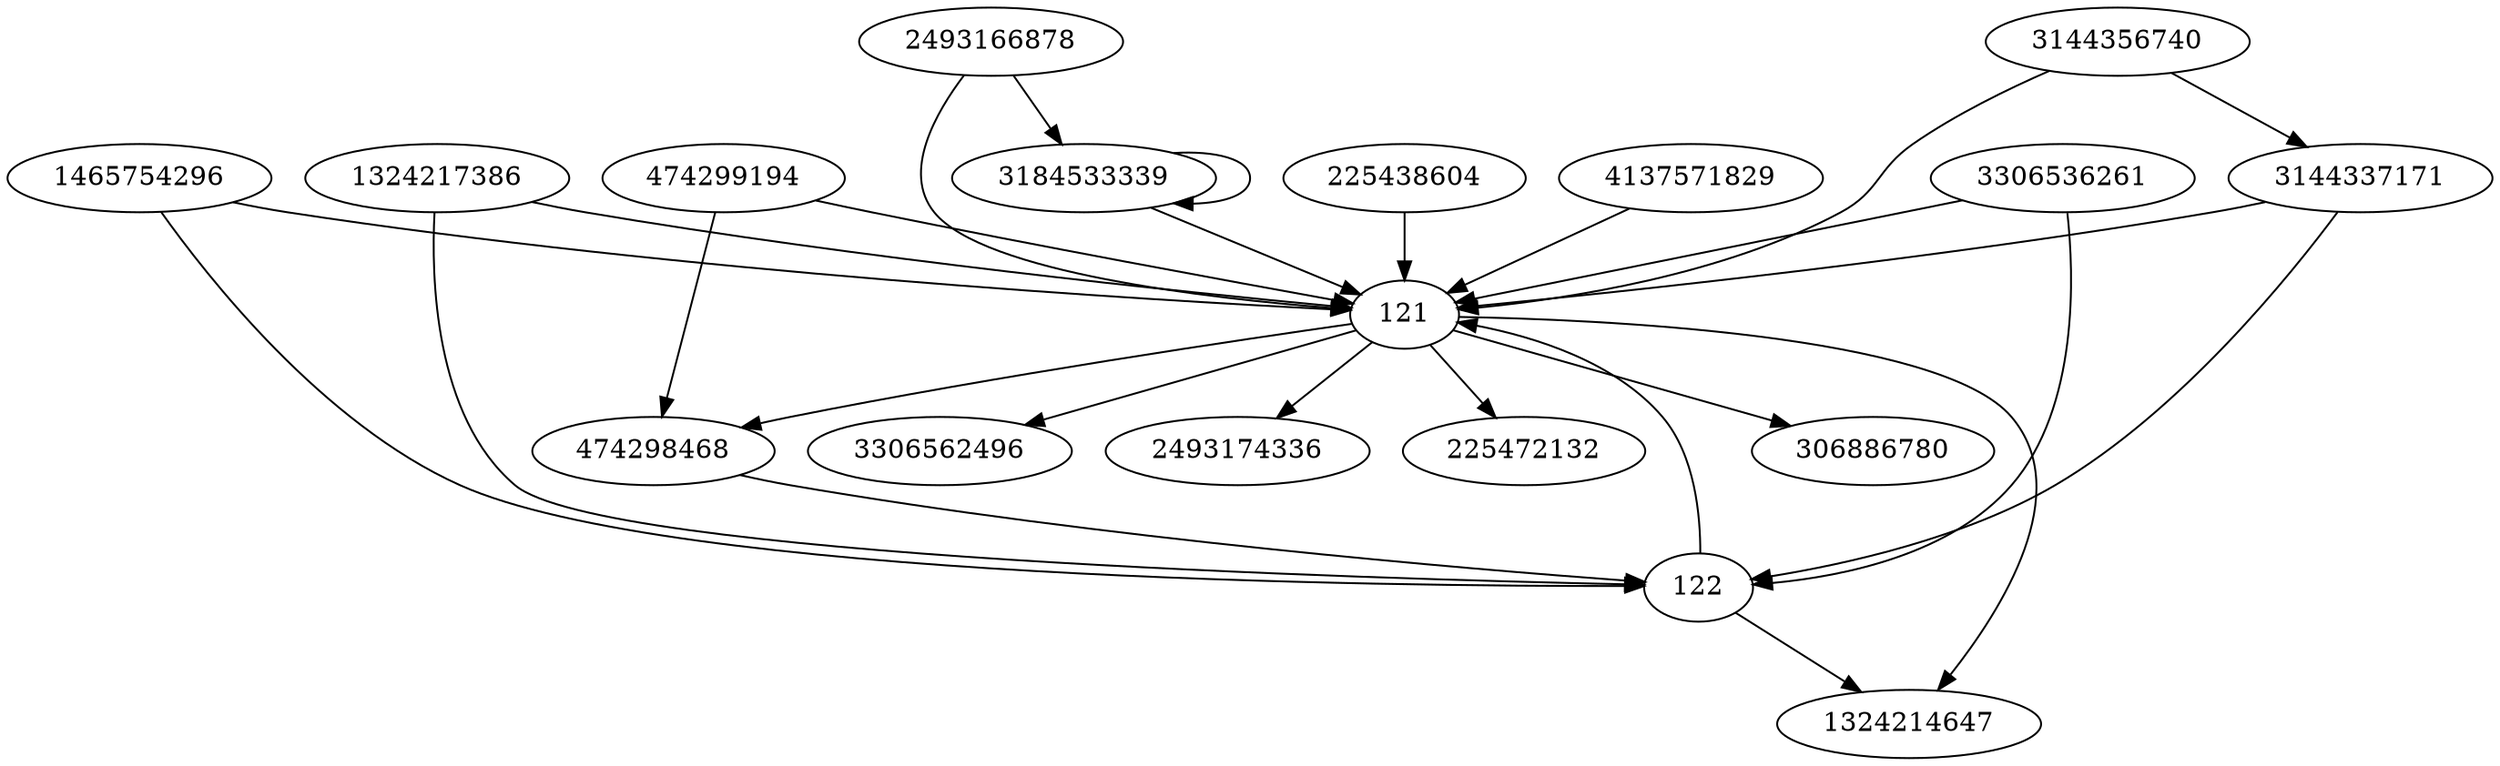 digraph  {
3306562496;
2493174336;
3144356740;
3306536261;
474298468;
225472132;
1324217386;
225438604;
474299194;
3144337171;
4137571829;
1324214647;
1465754296;
121;
122;
3184533339;
306886780;
2493166878;
3144356740 -> 3144337171;
3144356740 -> 121;
3306536261 -> 121;
3306536261 -> 122;
474298468 -> 122;
1324217386 -> 121;
1324217386 -> 122;
225438604 -> 121;
474299194 -> 474298468;
474299194 -> 121;
3144337171 -> 121;
3144337171 -> 122;
4137571829 -> 121;
1465754296 -> 121;
1465754296 -> 122;
121 -> 306886780;
121 -> 1324214647;
121 -> 3306562496;
121 -> 474298468;
121 -> 2493174336;
121 -> 225472132;
122 -> 121;
122 -> 1324214647;
3184533339 -> 121;
3184533339 -> 3184533339;
2493166878 -> 121;
2493166878 -> 3184533339;
}
